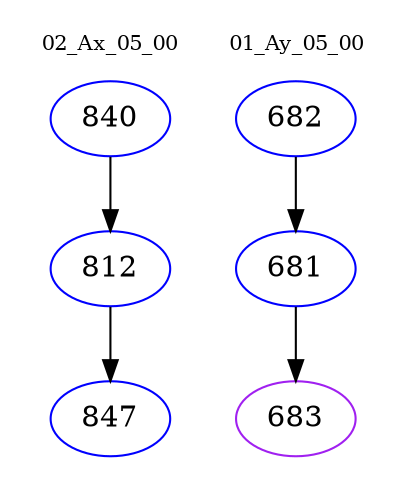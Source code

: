 digraph{
subgraph cluster_0 {
color = white
label = "02_Ax_05_00";
fontsize=10;
T0_840 [label="840", color="blue"]
T0_840 -> T0_812 [color="black"]
T0_812 [label="812", color="blue"]
T0_812 -> T0_847 [color="black"]
T0_847 [label="847", color="blue"]
}
subgraph cluster_1 {
color = white
label = "01_Ay_05_00";
fontsize=10;
T1_682 [label="682", color="blue"]
T1_682 -> T1_681 [color="black"]
T1_681 [label="681", color="blue"]
T1_681 -> T1_683 [color="black"]
T1_683 [label="683", color="purple"]
}
}
